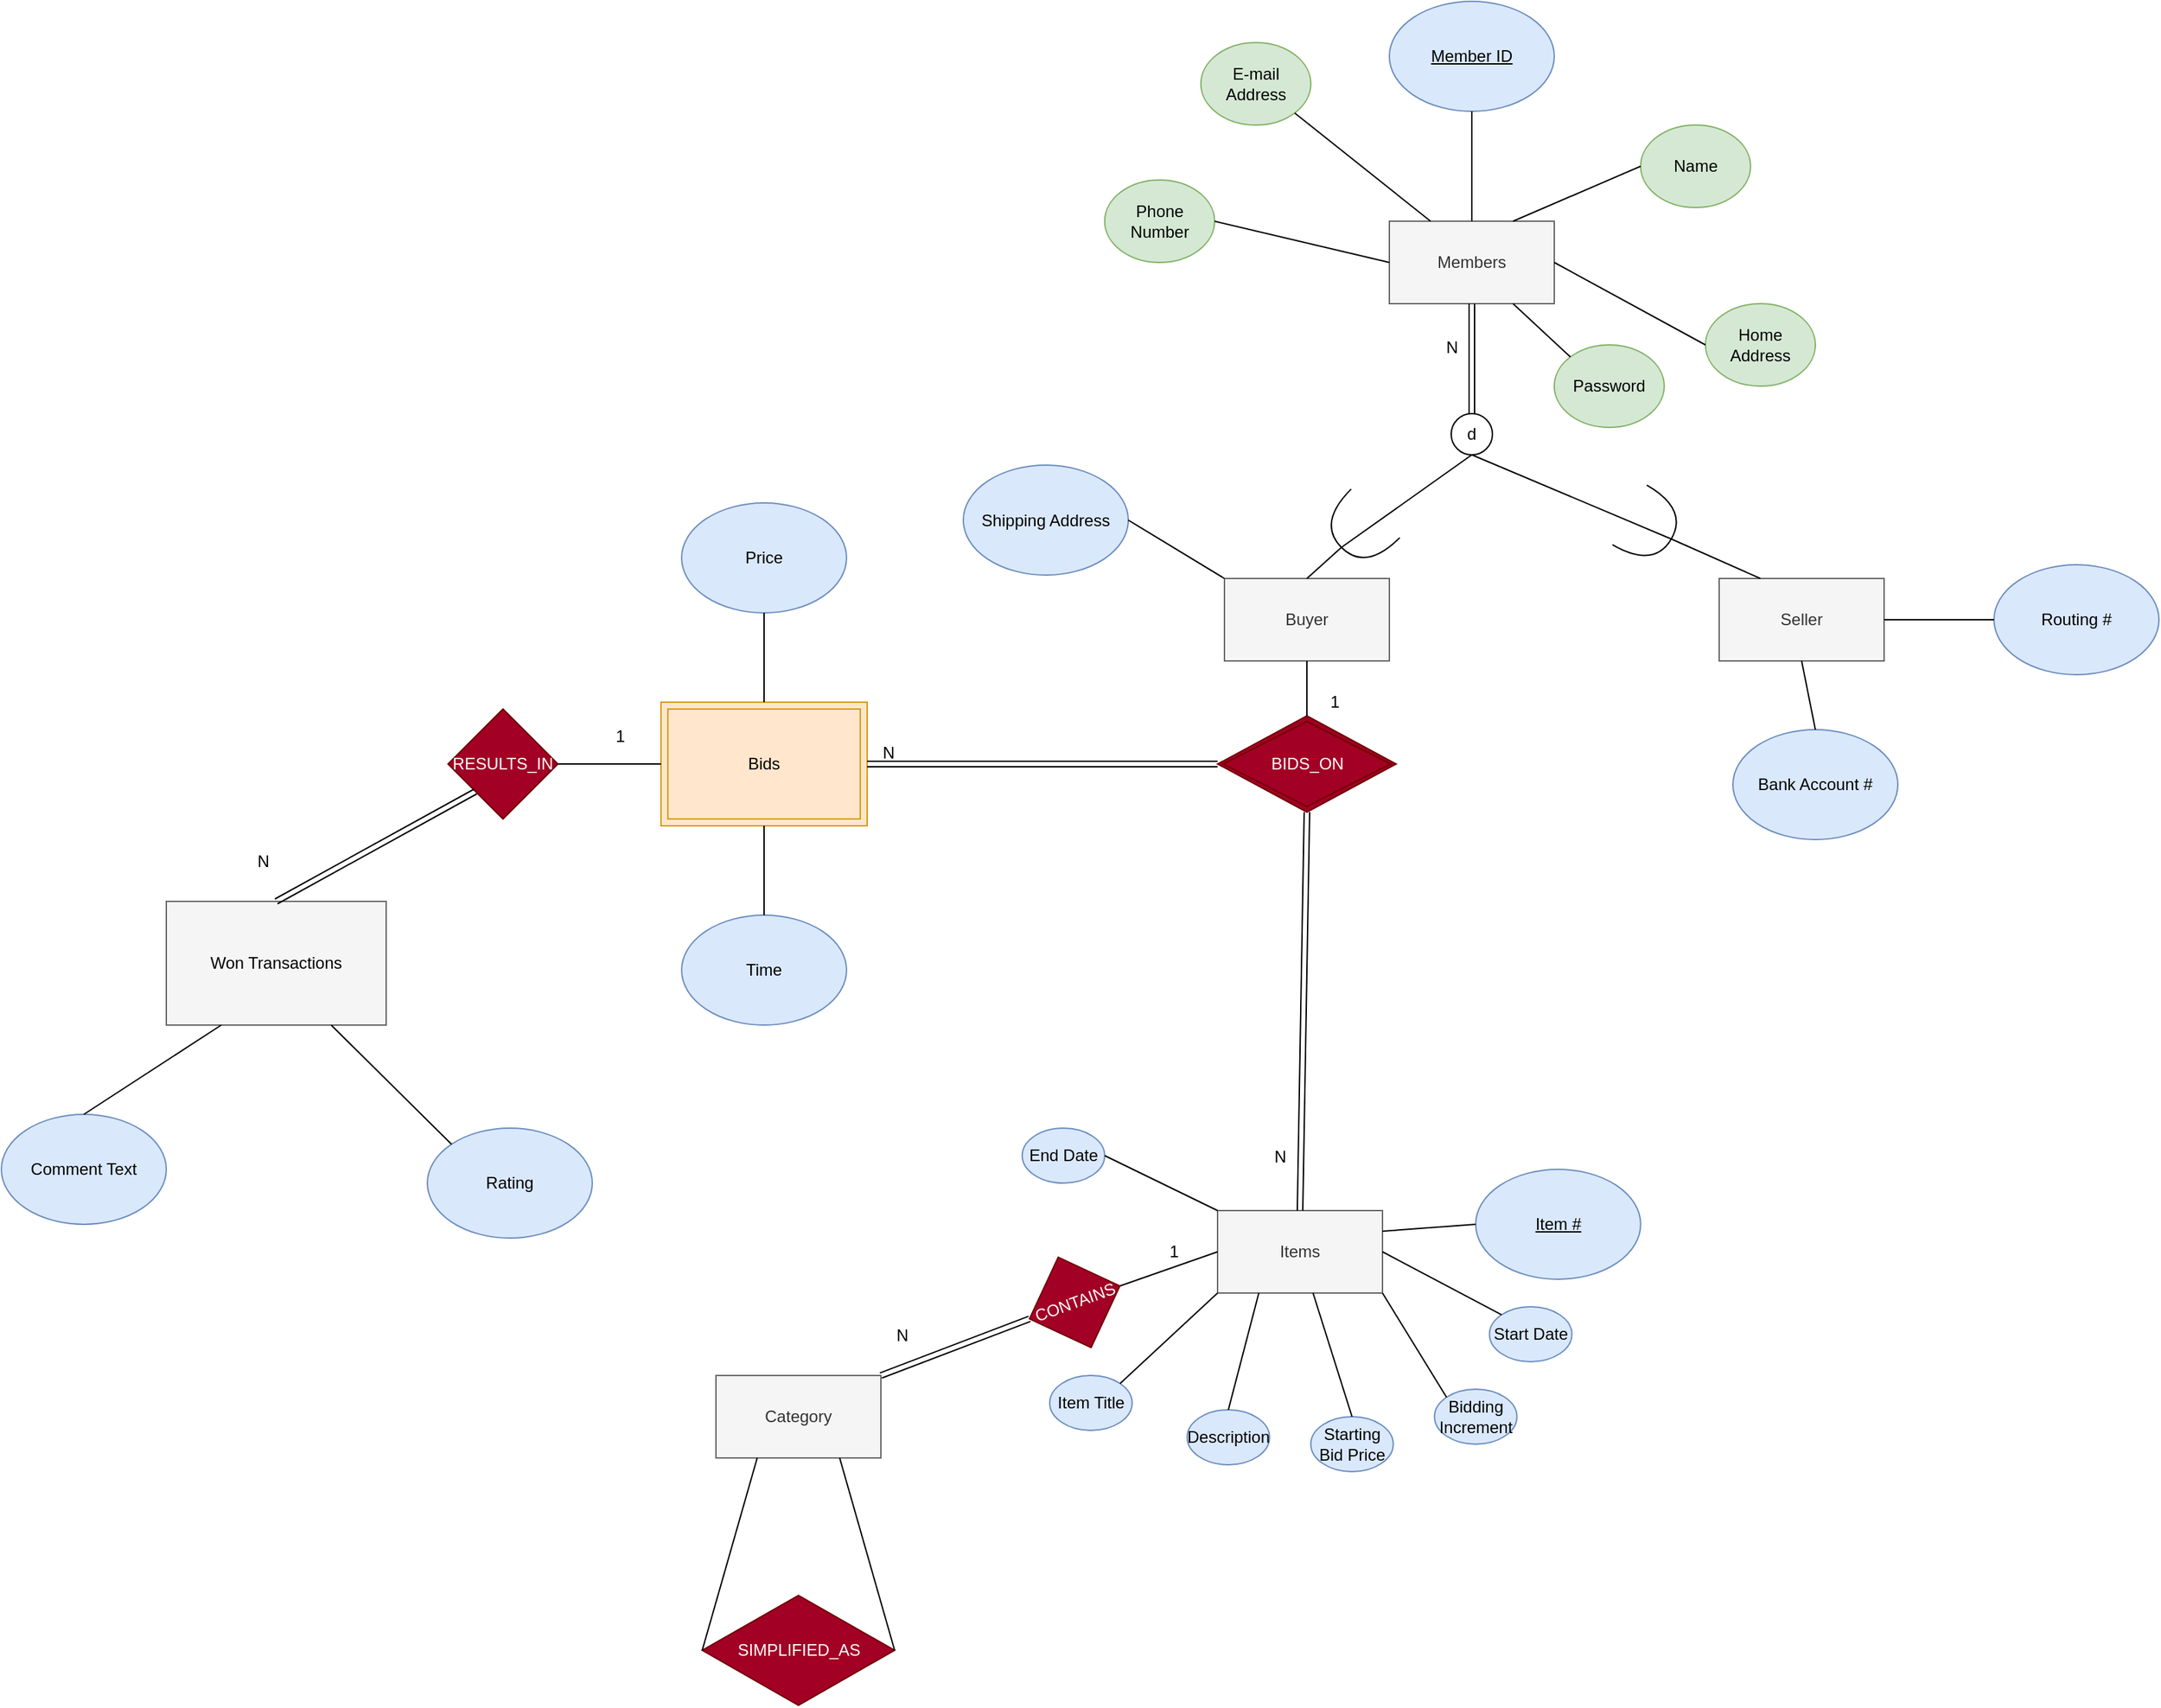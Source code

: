 <mxfile version="16.4.11" type="github">
  <diagram id="vh4LzMmaLrvV3J_B-Y8Z" name="Page-1">
    <mxGraphModel dx="1901" dy="577" grid="1" gridSize="10" guides="1" tooltips="1" connect="1" arrows="1" fold="1" page="1" pageScale="1" pageWidth="850" pageHeight="1100" math="0" shadow="0">
      <root>
        <mxCell id="0" />
        <mxCell id="1" parent="0" />
        <mxCell id="g_Fo491Jodc6aMjxL6Fi-1" value="Members" style="rounded=0;whiteSpace=wrap;html=1;fillColor=#f5f5f5;fontColor=#333333;strokeColor=#666666;" parent="1" vertex="1">
          <mxGeometry x="180" y="280" width="120" height="60" as="geometry" />
        </mxCell>
        <mxCell id="g_Fo491Jodc6aMjxL6Fi-2" value="&lt;u&gt;Member ID&lt;/u&gt;" style="ellipse;whiteSpace=wrap;html=1;fillColor=#dae8fc;strokeColor=#6c8ebf;" parent="1" vertex="1">
          <mxGeometry x="180" y="120" width="120" height="80" as="geometry" />
        </mxCell>
        <mxCell id="g_Fo491Jodc6aMjxL6Fi-4" value="Name" style="ellipse;whiteSpace=wrap;html=1;fillColor=#d5e8d4;strokeColor=#82b366;" parent="1" vertex="1">
          <mxGeometry x="362.84" y="210" width="80" height="60" as="geometry" />
        </mxCell>
        <mxCell id="g_Fo491Jodc6aMjxL6Fi-7" value="E-mail Address" style="ellipse;whiteSpace=wrap;html=1;fillColor=#d5e8d4;strokeColor=#82b366;" parent="1" vertex="1">
          <mxGeometry x="42.84" y="150" width="80" height="60" as="geometry" />
        </mxCell>
        <mxCell id="g_Fo491Jodc6aMjxL6Fi-8" value="Password" style="ellipse;whiteSpace=wrap;html=1;fillColor=#d5e8d4;strokeColor=#82b366;" parent="1" vertex="1">
          <mxGeometry x="300" y="370" width="80" height="60" as="geometry" />
        </mxCell>
        <mxCell id="g_Fo491Jodc6aMjxL6Fi-9" value="Home Address" style="ellipse;whiteSpace=wrap;html=1;fillColor=#d5e8d4;strokeColor=#82b366;" parent="1" vertex="1">
          <mxGeometry x="410" y="340" width="80" height="60" as="geometry" />
        </mxCell>
        <mxCell id="g_Fo491Jodc6aMjxL6Fi-10" value="Phone Number" style="ellipse;whiteSpace=wrap;html=1;fillColor=#d5e8d4;strokeColor=#82b366;" parent="1" vertex="1">
          <mxGeometry x="-27.16" y="250" width="80" height="60" as="geometry" />
        </mxCell>
        <mxCell id="g_Fo491Jodc6aMjxL6Fi-11" value="" style="endArrow=none;html=1;rounded=0;exitX=1;exitY=0.5;exitDx=0;exitDy=0;entryX=0;entryY=0.5;entryDx=0;entryDy=0;" parent="1" source="g_Fo491Jodc6aMjxL6Fi-10" target="g_Fo491Jodc6aMjxL6Fi-1" edge="1">
          <mxGeometry width="50" height="50" relative="1" as="geometry">
            <mxPoint x="400" y="250" as="sourcePoint" />
            <mxPoint x="450" y="200" as="targetPoint" />
          </mxGeometry>
        </mxCell>
        <mxCell id="g_Fo491Jodc6aMjxL6Fi-12" value="" style="endArrow=none;html=1;rounded=0;exitX=1;exitY=1;exitDx=0;exitDy=0;entryX=0.25;entryY=0;entryDx=0;entryDy=0;" parent="1" source="g_Fo491Jodc6aMjxL6Fi-7" target="g_Fo491Jodc6aMjxL6Fi-1" edge="1">
          <mxGeometry width="50" height="50" relative="1" as="geometry">
            <mxPoint x="400" y="250" as="sourcePoint" />
            <mxPoint x="450" y="200" as="targetPoint" />
          </mxGeometry>
        </mxCell>
        <mxCell id="g_Fo491Jodc6aMjxL6Fi-13" value="" style="endArrow=none;html=1;rounded=0;exitX=0;exitY=0.5;exitDx=0;exitDy=0;entryX=0.75;entryY=0;entryDx=0;entryDy=0;" parent="1" source="g_Fo491Jodc6aMjxL6Fi-4" target="g_Fo491Jodc6aMjxL6Fi-1" edge="1">
          <mxGeometry width="50" height="50" relative="1" as="geometry">
            <mxPoint x="400" y="250" as="sourcePoint" />
            <mxPoint x="450" y="200" as="targetPoint" />
          </mxGeometry>
        </mxCell>
        <mxCell id="g_Fo491Jodc6aMjxL6Fi-14" value="" style="endArrow=none;html=1;rounded=0;exitX=0;exitY=0;exitDx=0;exitDy=0;entryX=0.75;entryY=1;entryDx=0;entryDy=0;" parent="1" source="g_Fo491Jodc6aMjxL6Fi-8" target="g_Fo491Jodc6aMjxL6Fi-1" edge="1">
          <mxGeometry width="50" height="50" relative="1" as="geometry">
            <mxPoint x="400" y="250" as="sourcePoint" />
            <mxPoint x="450" y="200" as="targetPoint" />
          </mxGeometry>
        </mxCell>
        <mxCell id="g_Fo491Jodc6aMjxL6Fi-15" value="" style="endArrow=none;html=1;rounded=0;exitX=1;exitY=0.5;exitDx=0;exitDy=0;entryX=0;entryY=0.5;entryDx=0;entryDy=0;" parent="1" source="g_Fo491Jodc6aMjxL6Fi-1" target="g_Fo491Jodc6aMjxL6Fi-9" edge="1">
          <mxGeometry width="50" height="50" relative="1" as="geometry">
            <mxPoint x="400" y="250" as="sourcePoint" />
            <mxPoint x="450" y="200" as="targetPoint" />
          </mxGeometry>
        </mxCell>
        <mxCell id="g_Fo491Jodc6aMjxL6Fi-16" value="d" style="ellipse;whiteSpace=wrap;html=1;aspect=fixed;" parent="1" vertex="1">
          <mxGeometry x="225" y="420" width="30" height="30" as="geometry" />
        </mxCell>
        <mxCell id="g_Fo491Jodc6aMjxL6Fi-19" value="Buyer" style="rounded=0;whiteSpace=wrap;html=1;fillColor=#f5f5f5;fontColor=#333333;strokeColor=#666666;" parent="1" vertex="1">
          <mxGeometry x="60" y="540" width="120" height="60" as="geometry" />
        </mxCell>
        <mxCell id="g_Fo491Jodc6aMjxL6Fi-20" value="" style="endArrow=none;html=1;rounded=0;exitX=1;exitY=0.5;exitDx=0;exitDy=0;entryX=0.5;entryY=0;entryDx=0;entryDy=0;startArrow=none;exitPerimeter=0;" parent="1" source="g_Fo491Jodc6aMjxL6Fi-18" target="g_Fo491Jodc6aMjxL6Fi-19" edge="1">
          <mxGeometry width="50" height="50" relative="1" as="geometry">
            <mxPoint x="400" y="570" as="sourcePoint" />
            <mxPoint x="450" y="520" as="targetPoint" />
          </mxGeometry>
        </mxCell>
        <mxCell id="g_Fo491Jodc6aMjxL6Fi-18" value="" style="shape=requiredInterface;html=1;verticalLabelPosition=bottom;sketch=0;rotation=135;" parent="1" vertex="1">
          <mxGeometry x="140" y="480" width="35" height="50" as="geometry" />
        </mxCell>
        <mxCell id="g_Fo491Jodc6aMjxL6Fi-22" value="" style="endArrow=none;html=1;rounded=0;exitX=0.5;exitY=1;exitDx=0;exitDy=0;entryX=1;entryY=0.5;entryDx=0;entryDy=0;entryPerimeter=0;" parent="1" source="g_Fo491Jodc6aMjxL6Fi-16" target="g_Fo491Jodc6aMjxL6Fi-18" edge="1">
          <mxGeometry width="50" height="50" relative="1" as="geometry">
            <mxPoint x="240" y="450" as="sourcePoint" />
            <mxPoint x="107.5" y="640" as="targetPoint" />
          </mxGeometry>
        </mxCell>
        <mxCell id="g_Fo491Jodc6aMjxL6Fi-23" value="Seller" style="rounded=0;whiteSpace=wrap;html=1;fillColor=#f5f5f5;fontColor=#333333;strokeColor=#666666;" parent="1" vertex="1">
          <mxGeometry x="420" y="540" width="120" height="60" as="geometry" />
        </mxCell>
        <mxCell id="g_Fo491Jodc6aMjxL6Fi-24" value="" style="endArrow=none;html=1;rounded=0;exitX=1;exitY=0.5;exitDx=0;exitDy=0;entryX=0.25;entryY=0;entryDx=0;entryDy=0;startArrow=none;exitPerimeter=0;" parent="1" source="g_Fo491Jodc6aMjxL6Fi-26" target="g_Fo491Jodc6aMjxL6Fi-23" edge="1">
          <mxGeometry width="50" height="50" relative="1" as="geometry">
            <mxPoint x="400" y="570" as="sourcePoint" />
            <mxPoint x="450" y="520" as="targetPoint" />
          </mxGeometry>
        </mxCell>
        <mxCell id="g_Fo491Jodc6aMjxL6Fi-27" value="" style="endArrow=none;html=1;rounded=0;exitX=0.5;exitY=0;exitDx=0;exitDy=0;entryX=0.5;entryY=1;entryDx=0;entryDy=0;" parent="1" source="g_Fo491Jodc6aMjxL6Fi-1" target="g_Fo491Jodc6aMjxL6Fi-2" edge="1">
          <mxGeometry width="50" height="50" relative="1" as="geometry">
            <mxPoint x="400" y="300" as="sourcePoint" />
            <mxPoint x="450" y="250" as="targetPoint" />
          </mxGeometry>
        </mxCell>
        <mxCell id="g_Fo491Jodc6aMjxL6Fi-28" value="Shipping Address" style="ellipse;whiteSpace=wrap;html=1;fillColor=#dae8fc;strokeColor=#6c8ebf;" parent="1" vertex="1">
          <mxGeometry x="-130" y="457.5" width="120" height="80" as="geometry" />
        </mxCell>
        <mxCell id="g_Fo491Jodc6aMjxL6Fi-29" value="Bank Account #" style="ellipse;whiteSpace=wrap;html=1;fillColor=#dae8fc;strokeColor=#6c8ebf;" parent="1" vertex="1">
          <mxGeometry x="430" y="650" width="120" height="80" as="geometry" />
        </mxCell>
        <mxCell id="g_Fo491Jodc6aMjxL6Fi-30" value="Routing #" style="ellipse;whiteSpace=wrap;html=1;fillColor=#dae8fc;strokeColor=#6c8ebf;" parent="1" vertex="1">
          <mxGeometry x="620" y="530" width="120" height="80" as="geometry" />
        </mxCell>
        <mxCell id="g_Fo491Jodc6aMjxL6Fi-31" value="" style="endArrow=none;html=1;rounded=0;exitX=0;exitY=0;exitDx=0;exitDy=0;entryX=1;entryY=0.5;entryDx=0;entryDy=0;" parent="1" source="g_Fo491Jodc6aMjxL6Fi-19" target="g_Fo491Jodc6aMjxL6Fi-28" edge="1">
          <mxGeometry width="50" height="50" relative="1" as="geometry">
            <mxPoint x="400" y="600" as="sourcePoint" />
            <mxPoint x="450" y="550" as="targetPoint" />
          </mxGeometry>
        </mxCell>
        <mxCell id="g_Fo491Jodc6aMjxL6Fi-32" value="" style="endArrow=none;html=1;rounded=0;exitX=0.5;exitY=1;exitDx=0;exitDy=0;entryX=0.5;entryY=0;entryDx=0;entryDy=0;" parent="1" source="g_Fo491Jodc6aMjxL6Fi-23" target="g_Fo491Jodc6aMjxL6Fi-29" edge="1">
          <mxGeometry width="50" height="50" relative="1" as="geometry">
            <mxPoint x="540" y="600" as="sourcePoint" />
            <mxPoint x="590" y="550" as="targetPoint" />
          </mxGeometry>
        </mxCell>
        <mxCell id="g_Fo491Jodc6aMjxL6Fi-33" value="" style="endArrow=none;html=1;rounded=0;exitX=1;exitY=0.5;exitDx=0;exitDy=0;entryX=0;entryY=0.5;entryDx=0;entryDy=0;" parent="1" source="g_Fo491Jodc6aMjxL6Fi-23" target="g_Fo491Jodc6aMjxL6Fi-30" edge="1">
          <mxGeometry width="50" height="50" relative="1" as="geometry">
            <mxPoint x="540" y="600" as="sourcePoint" />
            <mxPoint x="590" y="550" as="targetPoint" />
          </mxGeometry>
        </mxCell>
        <mxCell id="g_Fo491Jodc6aMjxL6Fi-34" value="Items" style="rounded=0;whiteSpace=wrap;html=1;fillColor=#f5f5f5;fontColor=#333333;strokeColor=#666666;" parent="1" vertex="1">
          <mxGeometry x="55" y="1000" width="120" height="60" as="geometry" />
        </mxCell>
        <mxCell id="g_Fo491Jodc6aMjxL6Fi-37" value="&lt;u&gt;Item #&lt;/u&gt;" style="ellipse;whiteSpace=wrap;html=1;fillColor=#dae8fc;strokeColor=#6c8ebf;" parent="1" vertex="1">
          <mxGeometry x="242.84" y="970" width="120" height="80" as="geometry" />
        </mxCell>
        <mxCell id="g_Fo491Jodc6aMjxL6Fi-42" value="Item Title" style="ellipse;whiteSpace=wrap;html=1;fillColor=#dae8fc;strokeColor=#6c8ebf;" parent="1" vertex="1">
          <mxGeometry x="-67.16" y="1120" width="60" height="40" as="geometry" />
        </mxCell>
        <mxCell id="g_Fo491Jodc6aMjxL6Fi-43" value="Description" style="ellipse;whiteSpace=wrap;html=1;fillColor=#dae8fc;strokeColor=#6c8ebf;" parent="1" vertex="1">
          <mxGeometry x="32.84" y="1145" width="60" height="40" as="geometry" />
        </mxCell>
        <mxCell id="g_Fo491Jodc6aMjxL6Fi-44" value="Starting Bid Price" style="ellipse;whiteSpace=wrap;html=1;fillColor=#dae8fc;strokeColor=#6c8ebf;" parent="1" vertex="1">
          <mxGeometry x="122.84" y="1150" width="60" height="40" as="geometry" />
        </mxCell>
        <mxCell id="g_Fo491Jodc6aMjxL6Fi-45" value="Bidding Increment" style="ellipse;whiteSpace=wrap;html=1;fillColor=#dae8fc;strokeColor=#6c8ebf;" parent="1" vertex="1">
          <mxGeometry x="212.84" y="1130" width="60" height="40" as="geometry" />
        </mxCell>
        <mxCell id="g_Fo491Jodc6aMjxL6Fi-46" value="Start Date" style="ellipse;whiteSpace=wrap;html=1;fillColor=#dae8fc;strokeColor=#6c8ebf;" parent="1" vertex="1">
          <mxGeometry x="252.84" y="1070" width="60" height="40" as="geometry" />
        </mxCell>
        <mxCell id="g_Fo491Jodc6aMjxL6Fi-47" value="End Date" style="ellipse;whiteSpace=wrap;html=1;fillColor=#dae8fc;strokeColor=#6c8ebf;" parent="1" vertex="1">
          <mxGeometry x="-87.16" y="940" width="60" height="40" as="geometry" />
        </mxCell>
        <mxCell id="g_Fo491Jodc6aMjxL6Fi-48" value="" style="endArrow=none;html=1;rounded=0;exitX=1;exitY=0.25;exitDx=0;exitDy=0;entryX=0;entryY=0.5;entryDx=0;entryDy=0;" parent="1" source="g_Fo491Jodc6aMjxL6Fi-34" target="g_Fo491Jodc6aMjxL6Fi-37" edge="1">
          <mxGeometry width="50" height="50" relative="1" as="geometry">
            <mxPoint x="-37.16" y="900" as="sourcePoint" />
            <mxPoint x="12.84" y="850" as="targetPoint" />
          </mxGeometry>
        </mxCell>
        <mxCell id="g_Fo491Jodc6aMjxL6Fi-50" value="" style="endArrow=none;html=1;rounded=0;exitX=1;exitY=0.5;exitDx=0;exitDy=0;entryX=0;entryY=0;entryDx=0;entryDy=0;" parent="1" source="g_Fo491Jodc6aMjxL6Fi-47" target="g_Fo491Jodc6aMjxL6Fi-34" edge="1">
          <mxGeometry width="50" height="50" relative="1" as="geometry">
            <mxPoint x="-37.16" y="1060" as="sourcePoint" />
            <mxPoint x="12.84" y="1010" as="targetPoint" />
          </mxGeometry>
        </mxCell>
        <mxCell id="g_Fo491Jodc6aMjxL6Fi-51" value="" style="endArrow=none;html=1;rounded=0;exitX=1;exitY=0;exitDx=0;exitDy=0;entryX=0;entryY=1;entryDx=0;entryDy=0;" parent="1" source="g_Fo491Jodc6aMjxL6Fi-42" target="g_Fo491Jodc6aMjxL6Fi-34" edge="1">
          <mxGeometry width="50" height="50" relative="1" as="geometry">
            <mxPoint x="-37.16" y="1060" as="sourcePoint" />
            <mxPoint x="12.84" y="1010" as="targetPoint" />
          </mxGeometry>
        </mxCell>
        <mxCell id="g_Fo491Jodc6aMjxL6Fi-52" value="" style="endArrow=none;html=1;rounded=0;exitX=0.5;exitY=0;exitDx=0;exitDy=0;entryX=0.25;entryY=1;entryDx=0;entryDy=0;" parent="1" source="g_Fo491Jodc6aMjxL6Fi-43" target="g_Fo491Jodc6aMjxL6Fi-34" edge="1">
          <mxGeometry width="50" height="50" relative="1" as="geometry">
            <mxPoint x="-37.16" y="1060" as="sourcePoint" />
            <mxPoint x="12.84" y="1010" as="targetPoint" />
          </mxGeometry>
        </mxCell>
        <mxCell id="g_Fo491Jodc6aMjxL6Fi-53" value="" style="endArrow=none;html=1;rounded=0;exitX=0.5;exitY=0;exitDx=0;exitDy=0;" parent="1" source="g_Fo491Jodc6aMjxL6Fi-44" target="g_Fo491Jodc6aMjxL6Fi-34" edge="1">
          <mxGeometry width="50" height="50" relative="1" as="geometry">
            <mxPoint x="-37.16" y="1060" as="sourcePoint" />
            <mxPoint x="12.84" y="1010" as="targetPoint" />
          </mxGeometry>
        </mxCell>
        <mxCell id="g_Fo491Jodc6aMjxL6Fi-57" value="" style="endArrow=none;html=1;rounded=0;exitX=0;exitY=0;exitDx=0;exitDy=0;entryX=1;entryY=1;entryDx=0;entryDy=0;" parent="1" source="g_Fo491Jodc6aMjxL6Fi-45" target="g_Fo491Jodc6aMjxL6Fi-34" edge="1">
          <mxGeometry width="50" height="50" relative="1" as="geometry">
            <mxPoint x="-37.16" y="1060" as="sourcePoint" />
            <mxPoint x="12.84" y="1010" as="targetPoint" />
          </mxGeometry>
        </mxCell>
        <mxCell id="g_Fo491Jodc6aMjxL6Fi-59" value="" style="endArrow=none;html=1;rounded=0;entryX=0;entryY=0;entryDx=0;entryDy=0;exitX=1;exitY=0.5;exitDx=0;exitDy=0;" parent="1" source="g_Fo491Jodc6aMjxL6Fi-34" target="g_Fo491Jodc6aMjxL6Fi-46" edge="1">
          <mxGeometry width="50" height="50" relative="1" as="geometry">
            <mxPoint x="-37.16" y="1060" as="sourcePoint" />
            <mxPoint x="12.84" y="1010" as="targetPoint" />
          </mxGeometry>
        </mxCell>
        <mxCell id="g_Fo491Jodc6aMjxL6Fi-60" value="Category" style="rounded=0;whiteSpace=wrap;html=1;fillColor=#f5f5f5;fontColor=#333333;strokeColor=#666666;" parent="1" vertex="1">
          <mxGeometry x="-310" y="1120.03" width="120" height="60" as="geometry" />
        </mxCell>
        <mxCell id="g_Fo491Jodc6aMjxL6Fi-61" value="" style="rhombus;whiteSpace=wrap;html=1;fillColor=#a20025;fontColor=#ffffff;strokeColor=#6F0000;" parent="1" vertex="1">
          <mxGeometry x="-320" y="1280.03" width="140" height="80" as="geometry" />
        </mxCell>
        <mxCell id="g_Fo491Jodc6aMjxL6Fi-62" value="" style="endArrow=none;html=1;rounded=0;exitX=0;exitY=0.5;exitDx=0;exitDy=0;entryX=0.25;entryY=1;entryDx=0;entryDy=0;" parent="1" source="g_Fo491Jodc6aMjxL6Fi-61" target="g_Fo491Jodc6aMjxL6Fi-60" edge="1">
          <mxGeometry width="50" height="50" relative="1" as="geometry">
            <mxPoint x="-130" y="1350.03" as="sourcePoint" />
            <mxPoint x="-80" y="1300.03" as="targetPoint" />
          </mxGeometry>
        </mxCell>
        <mxCell id="g_Fo491Jodc6aMjxL6Fi-63" value="" style="endArrow=none;html=1;rounded=0;exitX=1;exitY=0.5;exitDx=0;exitDy=0;entryX=0.75;entryY=1;entryDx=0;entryDy=0;" parent="1" source="g_Fo491Jodc6aMjxL6Fi-61" target="g_Fo491Jodc6aMjxL6Fi-60" edge="1">
          <mxGeometry width="50" height="50" relative="1" as="geometry">
            <mxPoint x="-130" y="1350.03" as="sourcePoint" />
            <mxPoint x="-80" y="1300.03" as="targetPoint" />
          </mxGeometry>
        </mxCell>
        <mxCell id="g_Fo491Jodc6aMjxL6Fi-70" value="Bids" style="shape=ext;margin=3;double=1;whiteSpace=wrap;html=1;align=center;fillColor=#ffe6cc;strokeColor=#d79b00;" parent="1" vertex="1">
          <mxGeometry x="-350" y="630" width="150" height="90" as="geometry" />
        </mxCell>
        <mxCell id="g_Fo491Jodc6aMjxL6Fi-71" value="Price" style="ellipse;whiteSpace=wrap;html=1;fillColor=#dae8fc;strokeColor=#6c8ebf;" parent="1" vertex="1">
          <mxGeometry x="-335" y="485" width="120" height="80" as="geometry" />
        </mxCell>
        <mxCell id="g_Fo491Jodc6aMjxL6Fi-72" value="Time" style="ellipse;whiteSpace=wrap;html=1;fillColor=#dae8fc;strokeColor=#6c8ebf;" parent="1" vertex="1">
          <mxGeometry x="-335" y="785" width="120" height="80" as="geometry" />
        </mxCell>
        <mxCell id="g_Fo491Jodc6aMjxL6Fi-73" value="" style="endArrow=none;html=1;rounded=0;exitX=0.5;exitY=1;exitDx=0;exitDy=0;entryX=0.5;entryY=0;entryDx=0;entryDy=0;" parent="1" source="g_Fo491Jodc6aMjxL6Fi-71" target="g_Fo491Jodc6aMjxL6Fi-70" edge="1">
          <mxGeometry width="50" height="50" relative="1" as="geometry">
            <mxPoint x="-110" y="755" as="sourcePoint" />
            <mxPoint x="-60" y="705" as="targetPoint" />
          </mxGeometry>
        </mxCell>
        <mxCell id="g_Fo491Jodc6aMjxL6Fi-74" value="" style="endArrow=none;html=1;rounded=0;exitX=0.5;exitY=0;exitDx=0;exitDy=0;entryX=0.5;entryY=1;entryDx=0;entryDy=0;" parent="1" source="g_Fo491Jodc6aMjxL6Fi-72" target="g_Fo491Jodc6aMjxL6Fi-70" edge="1">
          <mxGeometry width="50" height="50" relative="1" as="geometry">
            <mxPoint x="-110" y="755" as="sourcePoint" />
            <mxPoint x="-60" y="705" as="targetPoint" />
          </mxGeometry>
        </mxCell>
        <mxCell id="g_Fo491Jodc6aMjxL6Fi-75" value="" style="shape=rhombus;double=1;perimeter=rhombusPerimeter;whiteSpace=wrap;html=1;align=center;fillColor=#a20025;fontColor=#ffffff;strokeColor=#6F0000;" parent="1" vertex="1">
          <mxGeometry x="55" y="640" width="130" height="70" as="geometry" />
        </mxCell>
        <mxCell id="g_Fo491Jodc6aMjxL6Fi-76" value="" style="shape=link;html=1;rounded=0;exitX=0;exitY=0.5;exitDx=0;exitDy=0;entryX=1;entryY=0.5;entryDx=0;entryDy=0;" parent="1" source="g_Fo491Jodc6aMjxL6Fi-75" target="g_Fo491Jodc6aMjxL6Fi-70" edge="1">
          <mxGeometry relative="1" as="geometry">
            <mxPoint x="20" y="670" as="sourcePoint" />
            <mxPoint x="180" y="670" as="targetPoint" />
          </mxGeometry>
        </mxCell>
        <mxCell id="g_Fo491Jodc6aMjxL6Fi-77" value="N" style="resizable=0;html=1;align=right;verticalAlign=bottom;" parent="g_Fo491Jodc6aMjxL6Fi-76" connectable="0" vertex="1">
          <mxGeometry x="1" relative="1" as="geometry">
            <mxPoint x="20" as="offset" />
          </mxGeometry>
        </mxCell>
        <mxCell id="g_Fo491Jodc6aMjxL6Fi-78" value="" style="endArrow=none;html=1;rounded=0;entryX=0.5;entryY=1;entryDx=0;entryDy=0;exitX=0.5;exitY=0;exitDx=0;exitDy=0;" parent="1" source="g_Fo491Jodc6aMjxL6Fi-75" target="g_Fo491Jodc6aMjxL6Fi-19" edge="1">
          <mxGeometry width="50" height="50" relative="1" as="geometry">
            <mxPoint x="60" y="690" as="sourcePoint" />
            <mxPoint x="110" y="640" as="targetPoint" />
          </mxGeometry>
        </mxCell>
        <mxCell id="g_Fo491Jodc6aMjxL6Fi-83" value="" style="endArrow=none;html=1;rounded=0;entryX=0;entryY=0.5;entryDx=0;entryDy=0;exitX=1;exitY=0.5;exitDx=0;exitDy=0;" parent="1" source="g_Fo491Jodc6aMjxL6Fi-84" target="g_Fo491Jodc6aMjxL6Fi-34" edge="1">
          <mxGeometry width="50" height="50" relative="1" as="geometry">
            <mxPoint x="22.84" y="1040" as="sourcePoint" />
            <mxPoint x="82.84" y="1080" as="targetPoint" />
          </mxGeometry>
        </mxCell>
        <mxCell id="g_Fo491Jodc6aMjxL6Fi-84" value="" style="rhombus;whiteSpace=wrap;html=1;rotation=-20;fillColor=#a20025;strokeColor=#6F0000;fontColor=#ffffff;" parent="1" vertex="1">
          <mxGeometry x="-83.99" y="1031.83" width="70" height="70" as="geometry" />
        </mxCell>
        <mxCell id="3" value="" style="shape=link;html=1;rounded=0;entryX=0.5;entryY=0;entryDx=0;entryDy=0;exitX=0.5;exitY=1;exitDx=0;exitDy=0;" parent="1" source="g_Fo491Jodc6aMjxL6Fi-75" target="g_Fo491Jodc6aMjxL6Fi-34" edge="1">
          <mxGeometry relative="1" as="geometry">
            <mxPoint x="50" y="660" as="sourcePoint" />
            <mxPoint x="210" y="660" as="targetPoint" />
          </mxGeometry>
        </mxCell>
        <mxCell id="4" value="N" style="resizable=0;html=1;align=right;verticalAlign=bottom;" parent="3" connectable="0" vertex="1">
          <mxGeometry x="1" relative="1" as="geometry">
            <mxPoint x="-10" y="-30" as="offset" />
          </mxGeometry>
        </mxCell>
        <mxCell id="5" value="1" style="text;html=1;align=center;verticalAlign=middle;resizable=0;points=[];autosize=1;strokeColor=none;fillColor=none;" parent="1" vertex="1">
          <mxGeometry x="130" y="620" width="20" height="20" as="geometry" />
        </mxCell>
        <mxCell id="6" value="" style="shape=link;html=1;rounded=0;entryX=1;entryY=0;entryDx=0;entryDy=0;exitX=0;exitY=0.5;exitDx=0;exitDy=0;" parent="1" source="g_Fo491Jodc6aMjxL6Fi-84" target="g_Fo491Jodc6aMjxL6Fi-60" edge="1">
          <mxGeometry relative="1" as="geometry">
            <mxPoint x="-120" y="850" as="sourcePoint" />
            <mxPoint x="40" y="850" as="targetPoint" />
          </mxGeometry>
        </mxCell>
        <mxCell id="7" value="N" style="resizable=0;html=1;align=right;verticalAlign=bottom;" parent="6" connectable="0" vertex="1">
          <mxGeometry x="1" relative="1" as="geometry">
            <mxPoint x="20" y="-20" as="offset" />
          </mxGeometry>
        </mxCell>
        <mxCell id="8" value="1" style="text;html=1;align=center;verticalAlign=middle;resizable=0;points=[];autosize=1;strokeColor=none;fillColor=none;" parent="1" vertex="1">
          <mxGeometry x="12.84" y="1020" width="20" height="20" as="geometry" />
        </mxCell>
        <mxCell id="9" value="&lt;font color=&quot;#ffffff&quot;&gt;CONTAINS&lt;/font&gt;" style="text;html=1;align=center;verticalAlign=middle;resizable=0;points=[];autosize=1;rotation=-20;" parent="1" vertex="1">
          <mxGeometry x="-88.99" y="1056.83" width="80" height="20" as="geometry" />
        </mxCell>
        <mxCell id="10" value="BIDS_ON" style="text;html=1;align=center;verticalAlign=middle;resizable=0;points=[];autosize=1;strokeColor=none;fillColor=none;fontColor=#FFFFFF;" parent="1" vertex="1">
          <mxGeometry x="85" y="665" width="70" height="20" as="geometry" />
        </mxCell>
        <mxCell id="13" value="&lt;font color=&quot;#000000&quot;&gt;Won Transactions&lt;/font&gt;" style="rounded=0;whiteSpace=wrap;html=1;fontColor=#333333;fillColor=#f5f5f5;strokeColor=#666666;" parent="1" vertex="1">
          <mxGeometry x="-710" y="775" width="160" height="90" as="geometry" />
        </mxCell>
        <mxCell id="14" value="Rating" style="ellipse;whiteSpace=wrap;html=1;fillColor=#dae8fc;strokeColor=#6c8ebf;" parent="1" vertex="1">
          <mxGeometry x="-520" y="940" width="120" height="80" as="geometry" />
        </mxCell>
        <mxCell id="15" value="Comment Text" style="ellipse;whiteSpace=wrap;html=1;fillColor=#dae8fc;strokeColor=#6c8ebf;" parent="1" vertex="1">
          <mxGeometry x="-830" y="930.0" width="120" height="80" as="geometry" />
        </mxCell>
        <mxCell id="16" value="" style="endArrow=none;html=1;fontColor=#000000;exitX=0.5;exitY=0;exitDx=0;exitDy=0;entryX=0.25;entryY=1;entryDx=0;entryDy=0;" parent="1" source="15" target="13" edge="1">
          <mxGeometry width="50" height="50" relative="1" as="geometry">
            <mxPoint x="480" y="760" as="sourcePoint" />
            <mxPoint x="530" y="710" as="targetPoint" />
          </mxGeometry>
        </mxCell>
        <mxCell id="17" value="" style="endArrow=none;html=1;fontColor=#000000;exitX=0.75;exitY=1;exitDx=0;exitDy=0;entryX=0;entryY=0;entryDx=0;entryDy=0;" parent="1" source="13" target="14" edge="1">
          <mxGeometry width="50" height="50" relative="1" as="geometry">
            <mxPoint x="480" y="760" as="sourcePoint" />
            <mxPoint x="530" y="710" as="targetPoint" />
          </mxGeometry>
        </mxCell>
        <mxCell id="g_Fo491Jodc6aMjxL6Fi-26" value="" style="shape=requiredInterface;html=1;verticalLabelPosition=bottom;sketch=0;rotation=120;direction=north;" parent="1" vertex="1">
          <mxGeometry x="345" y="485" width="50" height="35" as="geometry" />
        </mxCell>
        <mxCell id="19" value="" style="endArrow=none;html=1;rounded=0;exitX=0.5;exitY=1;exitDx=0;exitDy=0;entryX=1;entryY=0.5;entryDx=0;entryDy=0;entryPerimeter=0;" parent="1" source="g_Fo491Jodc6aMjxL6Fi-16" target="g_Fo491Jodc6aMjxL6Fi-26" edge="1">
          <mxGeometry width="50" height="50" relative="1" as="geometry">
            <mxPoint x="240" y="450" as="sourcePoint" />
            <mxPoint x="480" y="540" as="targetPoint" />
          </mxGeometry>
        </mxCell>
        <mxCell id="20" value="&lt;font color=&quot;#ffffff&quot;&gt;RESULTS_IN&lt;/font&gt;" style="rhombus;whiteSpace=wrap;html=1;fontColor=#ffffff;fillColor=#a20025;strokeColor=#6F0000;" parent="1" vertex="1">
          <mxGeometry x="-505" y="635" width="80" height="80" as="geometry" />
        </mxCell>
        <mxCell id="24" value="" style="shape=link;html=1;rounded=0;fontColor=#FFFFFF;entryX=0.5;entryY=1;entryDx=0;entryDy=0;exitX=0.5;exitY=0;exitDx=0;exitDy=0;" parent="1" source="g_Fo491Jodc6aMjxL6Fi-16" target="g_Fo491Jodc6aMjxL6Fi-1" edge="1">
          <mxGeometry relative="1" as="geometry">
            <mxPoint x="190" y="450" as="sourcePoint" />
            <mxPoint x="350" y="450" as="targetPoint" />
          </mxGeometry>
        </mxCell>
        <mxCell id="25" value="&lt;font color=&quot;#000000&quot;&gt;N&lt;/font&gt;" style="resizable=0;html=1;align=right;verticalAlign=bottom;fontColor=#FFFFFF;" parent="24" connectable="0" vertex="1">
          <mxGeometry x="1" relative="1" as="geometry">
            <mxPoint x="-10" y="40" as="offset" />
          </mxGeometry>
        </mxCell>
        <mxCell id="27" value="&lt;font color=&quot;#ffffff&quot;&gt;SIMPLIFIED_AS&lt;/font&gt;" style="text;html=1;align=center;verticalAlign=middle;resizable=0;points=[];autosize=1;strokeColor=none;fillColor=none;fontColor=#000000;" parent="1" vertex="1">
          <mxGeometry x="-300" y="1310.03" width="100" height="20" as="geometry" />
        </mxCell>
        <mxCell id="28" value="" style="shape=link;html=1;rounded=0;fontColor=#FFFFFF;entryX=0.5;entryY=0;entryDx=0;entryDy=0;exitX=0;exitY=1;exitDx=0;exitDy=0;" parent="1" source="20" target="13" edge="1">
          <mxGeometry relative="1" as="geometry">
            <mxPoint x="210" y="640" as="sourcePoint" />
            <mxPoint x="370" y="640" as="targetPoint" />
          </mxGeometry>
        </mxCell>
        <mxCell id="29" value="&lt;font color=&quot;#000000&quot;&gt;N&lt;/font&gt;" style="resizable=0;html=1;align=right;verticalAlign=bottom;fontColor=#FFFFFF;" parent="28" connectable="0" vertex="1">
          <mxGeometry x="1" relative="1" as="geometry">
            <mxPoint x="-5" y="-20" as="offset" />
          </mxGeometry>
        </mxCell>
        <mxCell id="WcUb8YQPJLTFq3W6hhiu-30" value="" style="endArrow=none;html=1;rounded=0;exitX=1;exitY=0.5;exitDx=0;exitDy=0;entryX=0;entryY=0.5;entryDx=0;entryDy=0;" edge="1" parent="1" source="20" target="g_Fo491Jodc6aMjxL6Fi-70">
          <mxGeometry width="50" height="50" relative="1" as="geometry">
            <mxPoint x="-400" y="730" as="sourcePoint" />
            <mxPoint x="-350" y="680" as="targetPoint" />
          </mxGeometry>
        </mxCell>
        <mxCell id="WcUb8YQPJLTFq3W6hhiu-31" value="1" style="text;html=1;align=center;verticalAlign=middle;resizable=0;points=[];autosize=1;strokeColor=none;fillColor=none;" vertex="1" parent="1">
          <mxGeometry x="-390" y="645" width="20" height="20" as="geometry" />
        </mxCell>
      </root>
    </mxGraphModel>
  </diagram>
</mxfile>
